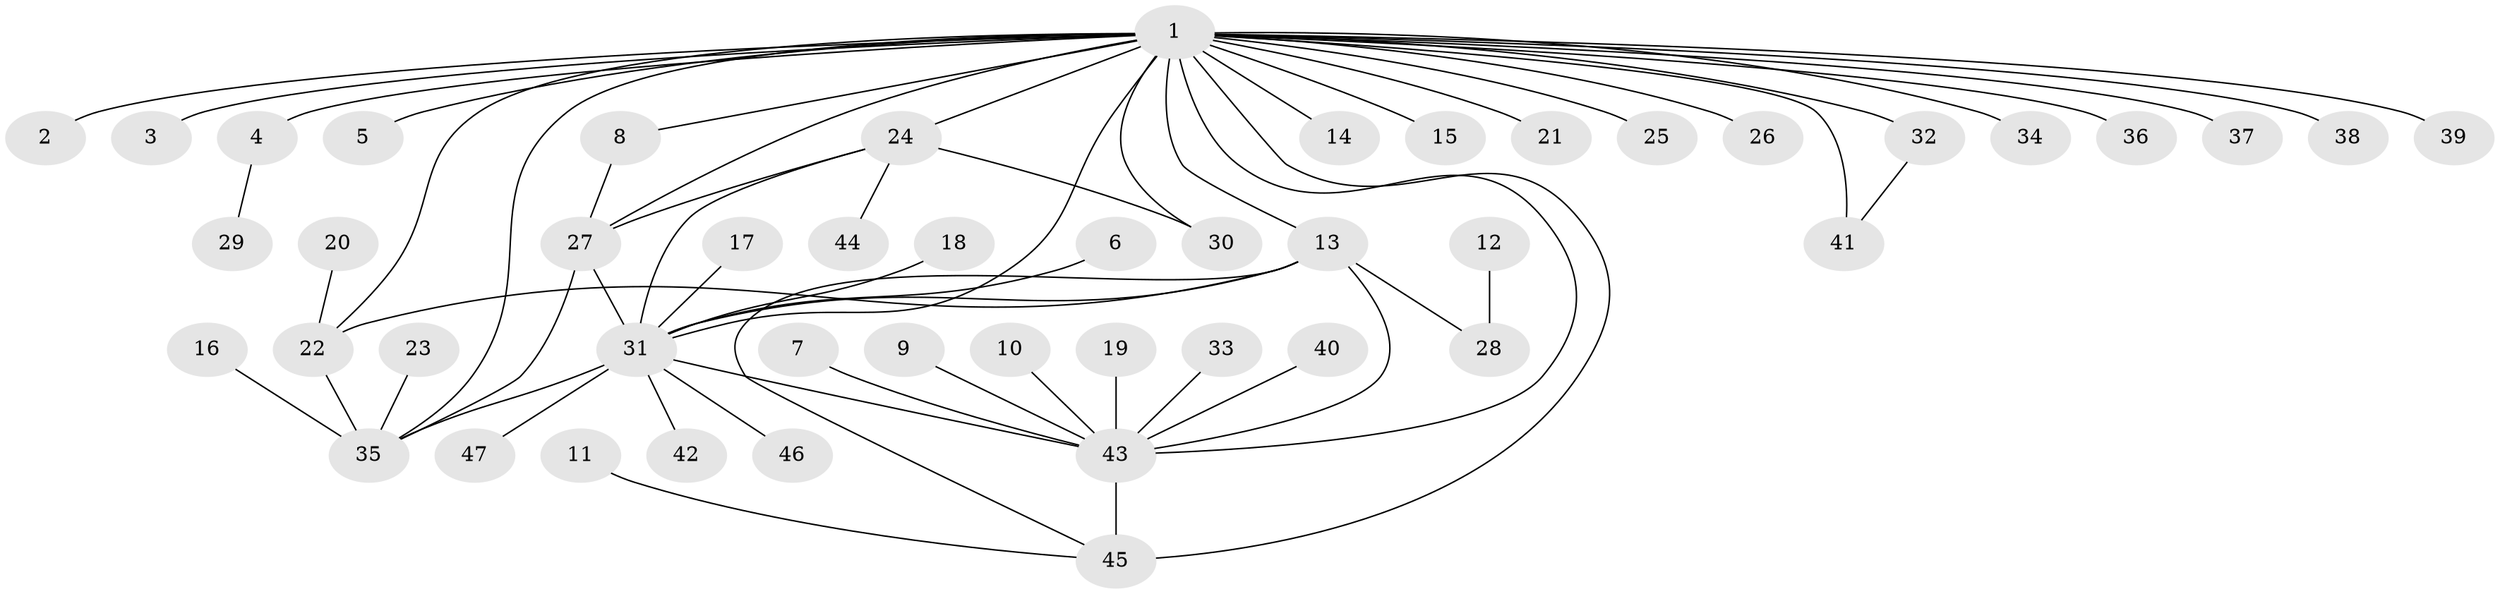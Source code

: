 // original degree distribution, {4: 0.0851063829787234, 15: 0.010638297872340425, 5: 0.05319148936170213, 6: 0.02127659574468085, 12: 0.010638297872340425, 7: 0.02127659574468085, 10: 0.02127659574468085, 9: 0.02127659574468085, 1: 0.5638297872340425, 2: 0.18085106382978725, 3: 0.010638297872340425}
// Generated by graph-tools (version 1.1) at 2025/26/03/09/25 03:26:44]
// undirected, 47 vertices, 61 edges
graph export_dot {
graph [start="1"]
  node [color=gray90,style=filled];
  1;
  2;
  3;
  4;
  5;
  6;
  7;
  8;
  9;
  10;
  11;
  12;
  13;
  14;
  15;
  16;
  17;
  18;
  19;
  20;
  21;
  22;
  23;
  24;
  25;
  26;
  27;
  28;
  29;
  30;
  31;
  32;
  33;
  34;
  35;
  36;
  37;
  38;
  39;
  40;
  41;
  42;
  43;
  44;
  45;
  46;
  47;
  1 -- 2 [weight=1.0];
  1 -- 3 [weight=1.0];
  1 -- 4 [weight=1.0];
  1 -- 5 [weight=1.0];
  1 -- 8 [weight=1.0];
  1 -- 13 [weight=1.0];
  1 -- 14 [weight=1.0];
  1 -- 15 [weight=1.0];
  1 -- 21 [weight=1.0];
  1 -- 22 [weight=3.0];
  1 -- 24 [weight=2.0];
  1 -- 25 [weight=1.0];
  1 -- 26 [weight=1.0];
  1 -- 27 [weight=2.0];
  1 -- 30 [weight=1.0];
  1 -- 31 [weight=1.0];
  1 -- 32 [weight=2.0];
  1 -- 34 [weight=1.0];
  1 -- 35 [weight=1.0];
  1 -- 36 [weight=1.0];
  1 -- 37 [weight=1.0];
  1 -- 38 [weight=1.0];
  1 -- 39 [weight=1.0];
  1 -- 41 [weight=2.0];
  1 -- 43 [weight=1.0];
  1 -- 45 [weight=1.0];
  4 -- 29 [weight=1.0];
  6 -- 31 [weight=1.0];
  7 -- 43 [weight=1.0];
  8 -- 27 [weight=1.0];
  9 -- 43 [weight=1.0];
  10 -- 43 [weight=1.0];
  11 -- 45 [weight=1.0];
  12 -- 28 [weight=1.0];
  13 -- 22 [weight=2.0];
  13 -- 28 [weight=1.0];
  13 -- 31 [weight=1.0];
  13 -- 43 [weight=2.0];
  13 -- 45 [weight=1.0];
  16 -- 35 [weight=1.0];
  17 -- 31 [weight=1.0];
  18 -- 31 [weight=1.0];
  19 -- 43 [weight=1.0];
  20 -- 22 [weight=1.0];
  22 -- 35 [weight=1.0];
  23 -- 35 [weight=1.0];
  24 -- 27 [weight=1.0];
  24 -- 30 [weight=1.0];
  24 -- 31 [weight=1.0];
  24 -- 44 [weight=1.0];
  27 -- 31 [weight=2.0];
  27 -- 35 [weight=1.0];
  31 -- 35 [weight=2.0];
  31 -- 42 [weight=1.0];
  31 -- 43 [weight=1.0];
  31 -- 46 [weight=1.0];
  31 -- 47 [weight=1.0];
  32 -- 41 [weight=1.0];
  33 -- 43 [weight=1.0];
  40 -- 43 [weight=1.0];
  43 -- 45 [weight=2.0];
}
